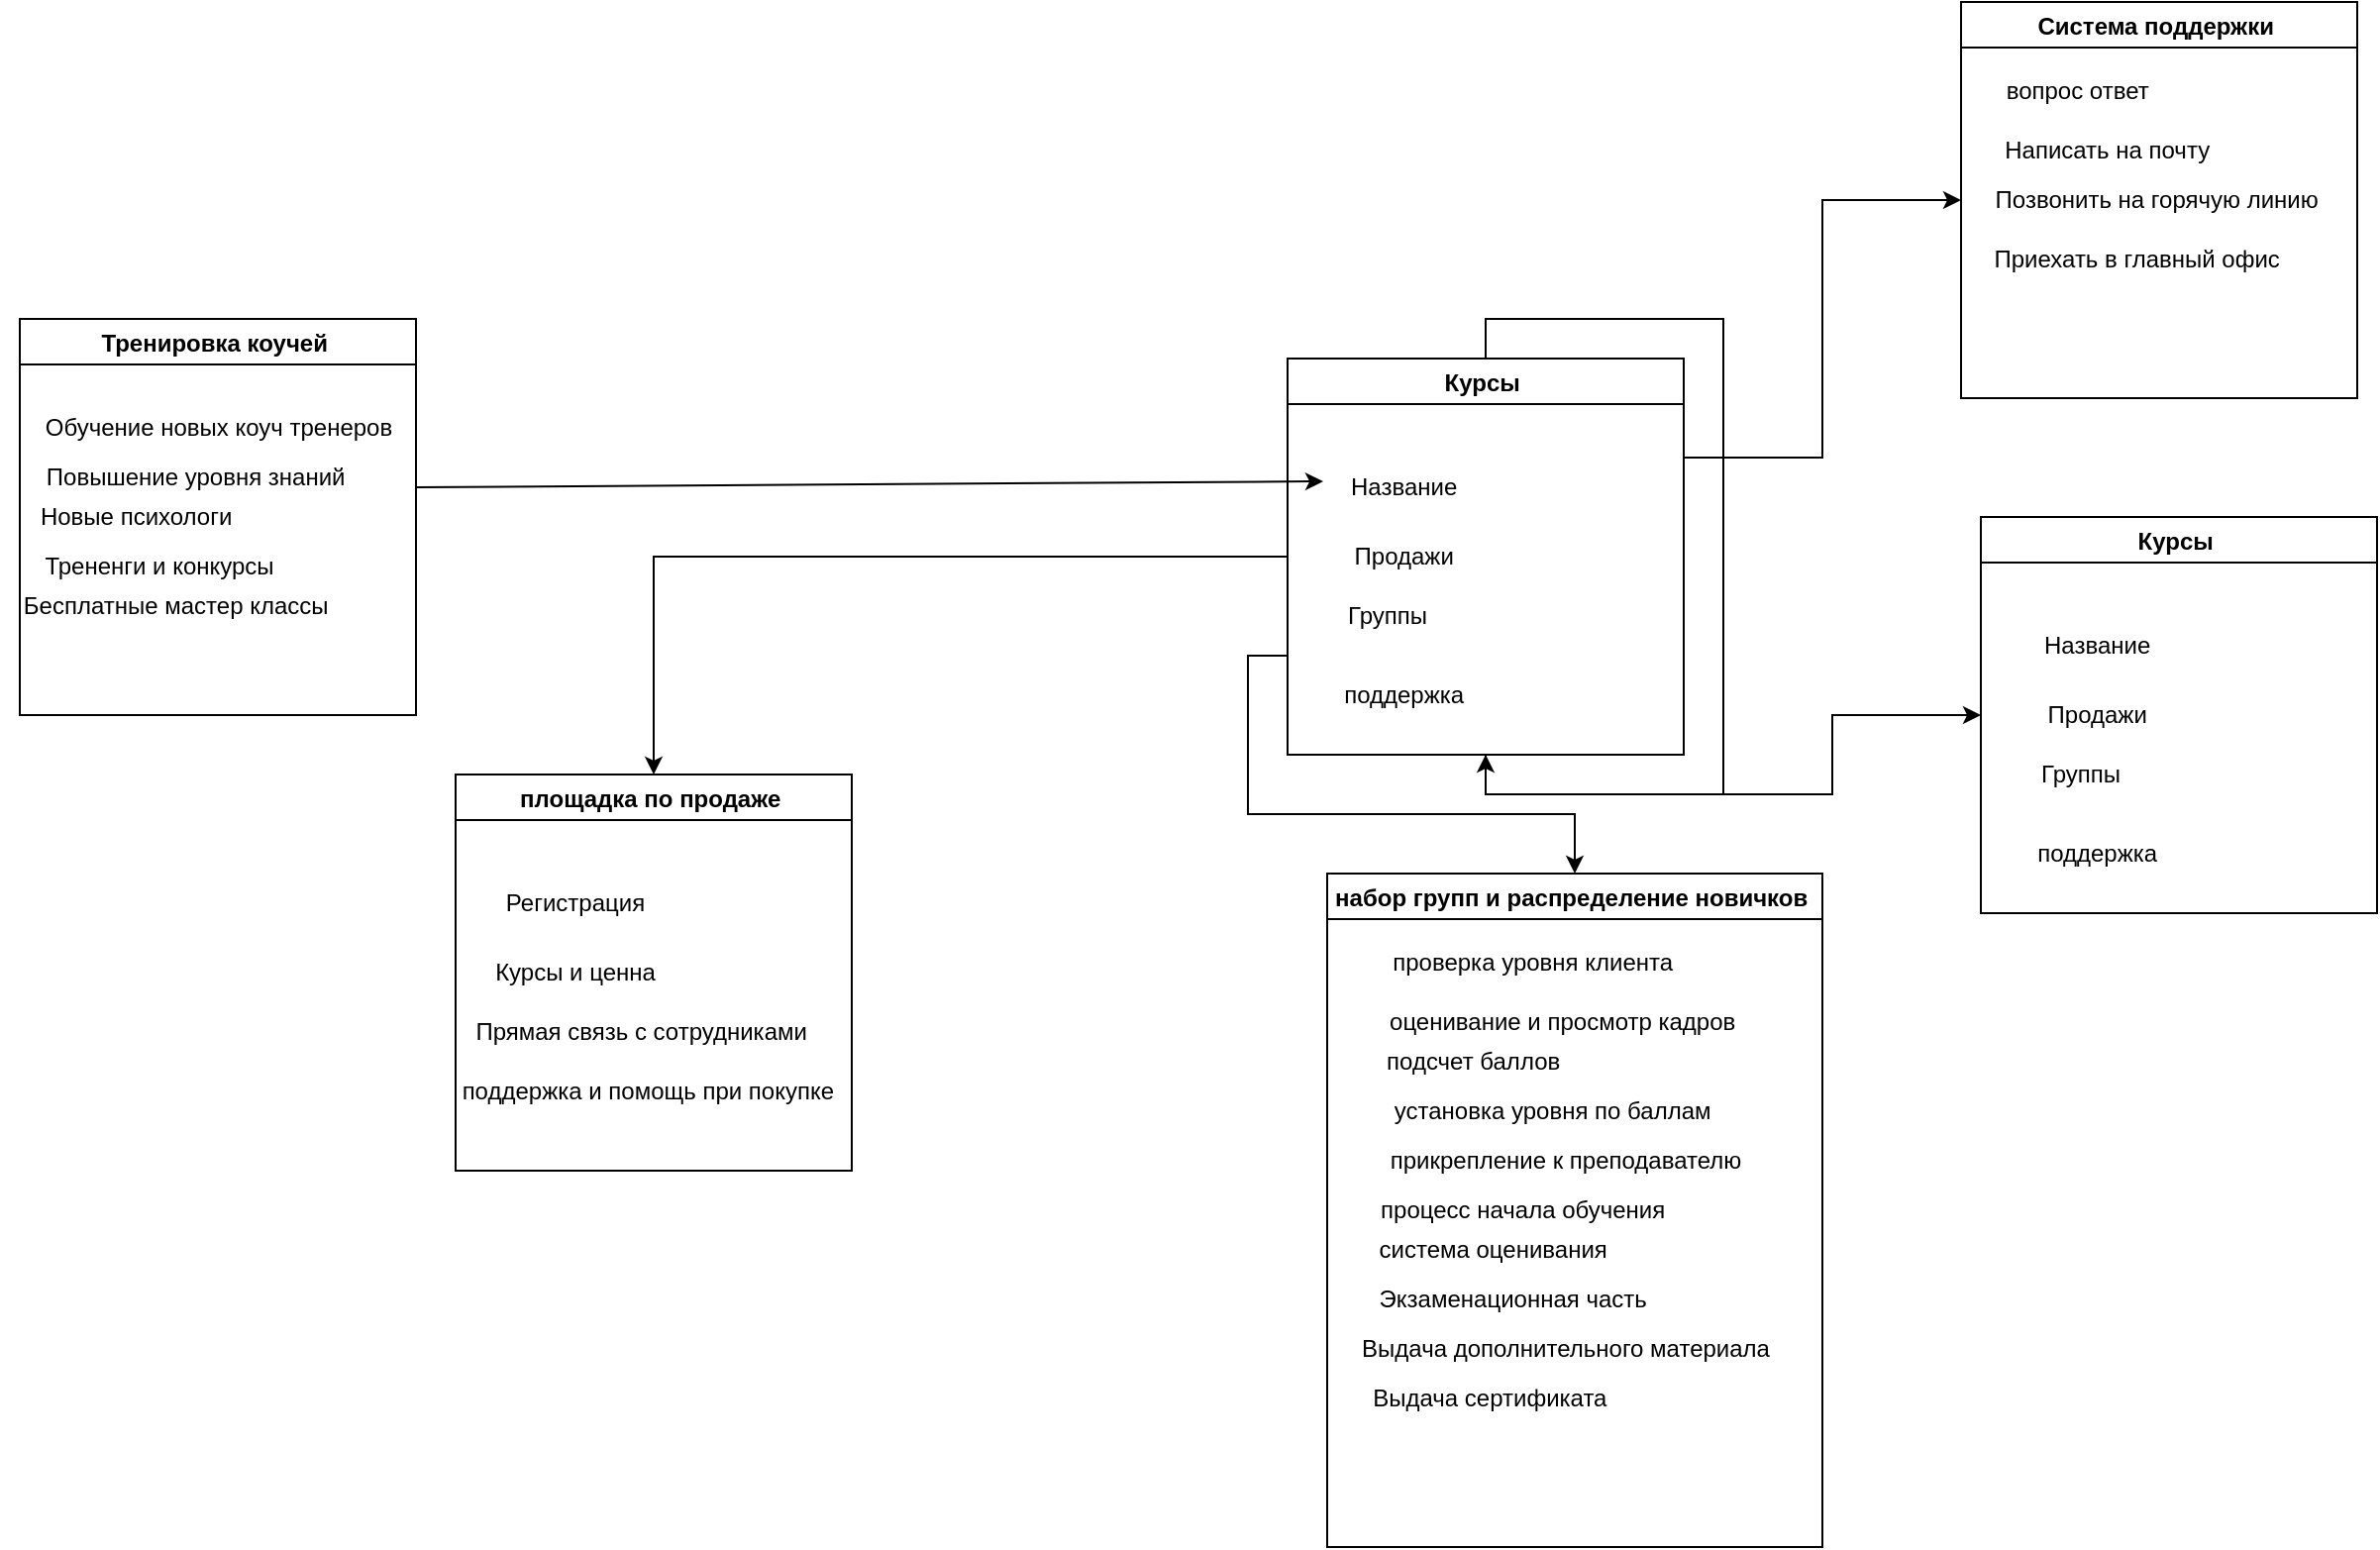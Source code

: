 <mxfile version="20.5.1" type="github">
  <diagram id="GGCkqb9-VZKLXiN2ZsAC" name="Страница 1">
    <mxGraphModel dx="2201" dy="789" grid="1" gridSize="10" guides="1" tooltips="1" connect="1" arrows="1" fold="1" page="1" pageScale="1" pageWidth="827" pageHeight="1169" math="0" shadow="0">
      <root>
        <mxCell id="0" />
        <mxCell id="1" parent="0" />
        <mxCell id="YOpsw5SN-aRoxDIqAuZM-21" style="edgeStyle=orthogonalEdgeStyle;rounded=0;orthogonalLoop=1;jettySize=auto;html=1;exitX=0;exitY=0.5;exitDx=0;exitDy=0;" edge="1" parent="1" source="YOpsw5SN-aRoxDIqAuZM-1" target="YOpsw5SN-aRoxDIqAuZM-16">
          <mxGeometry relative="1" as="geometry" />
        </mxCell>
        <mxCell id="YOpsw5SN-aRoxDIqAuZM-29" style="edgeStyle=orthogonalEdgeStyle;rounded=0;orthogonalLoop=1;jettySize=auto;html=1;exitX=0;exitY=0.75;exitDx=0;exitDy=0;" edge="1" parent="1" source="YOpsw5SN-aRoxDIqAuZM-1" target="YOpsw5SN-aRoxDIqAuZM-24">
          <mxGeometry relative="1" as="geometry" />
        </mxCell>
        <mxCell id="YOpsw5SN-aRoxDIqAuZM-35" style="edgeStyle=orthogonalEdgeStyle;rounded=0;orthogonalLoop=1;jettySize=auto;html=1;exitX=0.5;exitY=1;exitDx=0;exitDy=0;" edge="1" parent="1" source="YOpsw5SN-aRoxDIqAuZM-1" target="YOpsw5SN-aRoxDIqAuZM-30">
          <mxGeometry relative="1" as="geometry" />
        </mxCell>
        <mxCell id="YOpsw5SN-aRoxDIqAuZM-47" style="edgeStyle=orthogonalEdgeStyle;rounded=0;orthogonalLoop=1;jettySize=auto;html=1;exitX=1;exitY=0.25;exitDx=0;exitDy=0;" edge="1" parent="1" source="YOpsw5SN-aRoxDIqAuZM-1" target="YOpsw5SN-aRoxDIqAuZM-42">
          <mxGeometry relative="1" as="geometry" />
        </mxCell>
        <mxCell id="YOpsw5SN-aRoxDIqAuZM-1" value="Курсы " style="swimlane;rotation=0;strokeColor=#000000;" vertex="1" parent="1">
          <mxGeometry x="500" y="190" width="200" height="200" as="geometry" />
        </mxCell>
        <mxCell id="YOpsw5SN-aRoxDIqAuZM-3" value="Название&amp;nbsp;" style="text;html=1;align=center;verticalAlign=middle;resizable=0;points=[];autosize=1;strokeColor=none;fillColor=none;" vertex="1" parent="YOpsw5SN-aRoxDIqAuZM-1">
          <mxGeometry x="20" y="50" width="80" height="30" as="geometry" />
        </mxCell>
        <mxCell id="YOpsw5SN-aRoxDIqAuZM-4" value="Продажи&amp;nbsp;" style="text;html=1;align=center;verticalAlign=middle;resizable=0;points=[];autosize=1;strokeColor=none;fillColor=none;" vertex="1" parent="YOpsw5SN-aRoxDIqAuZM-1">
          <mxGeometry x="20" y="85" width="80" height="30" as="geometry" />
        </mxCell>
        <mxCell id="YOpsw5SN-aRoxDIqAuZM-5" value="Группы" style="text;html=1;align=center;verticalAlign=middle;resizable=0;points=[];autosize=1;strokeColor=none;fillColor=none;" vertex="1" parent="YOpsw5SN-aRoxDIqAuZM-1">
          <mxGeometry x="20" y="115" width="60" height="30" as="geometry" />
        </mxCell>
        <mxCell id="YOpsw5SN-aRoxDIqAuZM-6" value="поддержка&amp;nbsp;" style="text;html=1;align=center;verticalAlign=middle;resizable=0;points=[];autosize=1;strokeColor=none;fillColor=none;" vertex="1" parent="YOpsw5SN-aRoxDIqAuZM-1">
          <mxGeometry x="15" y="155" width="90" height="30" as="geometry" />
        </mxCell>
        <mxCell id="YOpsw5SN-aRoxDIqAuZM-2" style="edgeStyle=orthogonalEdgeStyle;rounded=0;orthogonalLoop=1;jettySize=auto;html=1;exitX=0.5;exitY=0;exitDx=0;exitDy=0;" edge="1" parent="1" source="YOpsw5SN-aRoxDIqAuZM-1" target="YOpsw5SN-aRoxDIqAuZM-1">
          <mxGeometry relative="1" as="geometry" />
        </mxCell>
        <mxCell id="YOpsw5SN-aRoxDIqAuZM-7" value="" style="endArrow=classic;html=1;rounded=0;entryX=-0.025;entryY=0.4;entryDx=0;entryDy=0;entryPerimeter=0;" edge="1" parent="1" target="YOpsw5SN-aRoxDIqAuZM-3">
          <mxGeometry width="50" height="50" relative="1" as="geometry">
            <mxPoint x="60" y="255" as="sourcePoint" />
            <mxPoint x="480" y="250" as="targetPoint" />
          </mxGeometry>
        </mxCell>
        <mxCell id="YOpsw5SN-aRoxDIqAuZM-10" value="Тренировка коучей " style="swimlane;strokeColor=#000000;" vertex="1" parent="1">
          <mxGeometry x="-140" y="170" width="200" height="200" as="geometry" />
        </mxCell>
        <mxCell id="YOpsw5SN-aRoxDIqAuZM-11" value="Обучение новых коуч тренеров" style="text;html=1;align=center;verticalAlign=middle;resizable=0;points=[];autosize=1;strokeColor=none;fillColor=none;" vertex="1" parent="YOpsw5SN-aRoxDIqAuZM-10">
          <mxGeometry y="40" width="200" height="30" as="geometry" />
        </mxCell>
        <mxCell id="YOpsw5SN-aRoxDIqAuZM-12" value="Повышение уровня знаний&amp;nbsp;" style="text;html=1;align=center;verticalAlign=middle;resizable=0;points=[];autosize=1;strokeColor=none;fillColor=none;" vertex="1" parent="YOpsw5SN-aRoxDIqAuZM-10">
          <mxGeometry y="65" width="180" height="30" as="geometry" />
        </mxCell>
        <mxCell id="YOpsw5SN-aRoxDIqAuZM-13" value="Новые психологи&amp;nbsp;" style="text;html=1;align=center;verticalAlign=middle;resizable=0;points=[];autosize=1;strokeColor=none;fillColor=none;" vertex="1" parent="YOpsw5SN-aRoxDIqAuZM-10">
          <mxGeometry y="85" width="120" height="30" as="geometry" />
        </mxCell>
        <mxCell id="YOpsw5SN-aRoxDIqAuZM-14" value="Трененги и конкурсы" style="text;html=1;align=center;verticalAlign=middle;resizable=0;points=[];autosize=1;strokeColor=none;fillColor=none;" vertex="1" parent="YOpsw5SN-aRoxDIqAuZM-10">
          <mxGeometry y="110" width="140" height="30" as="geometry" />
        </mxCell>
        <mxCell id="YOpsw5SN-aRoxDIqAuZM-15" value="Бесплатные мастер классы&amp;nbsp;" style="text;html=1;align=center;verticalAlign=middle;resizable=0;points=[];autosize=1;strokeColor=none;fillColor=none;" vertex="1" parent="YOpsw5SN-aRoxDIqAuZM-10">
          <mxGeometry x="-10" y="130" width="180" height="30" as="geometry" />
        </mxCell>
        <mxCell id="YOpsw5SN-aRoxDIqAuZM-16" value="площадка по продаже " style="swimlane;rotation=0;strokeColor=#000000;startSize=23;" vertex="1" parent="1">
          <mxGeometry x="80" y="400" width="200" height="200" as="geometry" />
        </mxCell>
        <mxCell id="YOpsw5SN-aRoxDIqAuZM-17" value="Регистрация" style="text;html=1;align=center;verticalAlign=middle;resizable=0;points=[];autosize=1;strokeColor=none;fillColor=none;" vertex="1" parent="YOpsw5SN-aRoxDIqAuZM-16">
          <mxGeometry x="15" y="50" width="90" height="30" as="geometry" />
        </mxCell>
        <mxCell id="YOpsw5SN-aRoxDIqAuZM-18" value="Курсы и ценна" style="text;html=1;align=center;verticalAlign=middle;resizable=0;points=[];autosize=1;strokeColor=none;fillColor=none;" vertex="1" parent="YOpsw5SN-aRoxDIqAuZM-16">
          <mxGeometry x="10" y="85" width="100" height="30" as="geometry" />
        </mxCell>
        <mxCell id="YOpsw5SN-aRoxDIqAuZM-19" value="Прямая связь с сотрудниками&amp;nbsp;" style="text;html=1;align=center;verticalAlign=middle;resizable=0;points=[];autosize=1;strokeColor=none;fillColor=none;" vertex="1" parent="YOpsw5SN-aRoxDIqAuZM-16">
          <mxGeometry y="115" width="190" height="30" as="geometry" />
        </mxCell>
        <mxCell id="YOpsw5SN-aRoxDIqAuZM-20" value="поддержка и помощь при покупке&amp;nbsp;&amp;nbsp;" style="text;html=1;align=center;verticalAlign=middle;resizable=0;points=[];autosize=1;strokeColor=none;fillColor=none;" vertex="1" parent="YOpsw5SN-aRoxDIqAuZM-16">
          <mxGeometry x="-10" y="145" width="220" height="30" as="geometry" />
        </mxCell>
        <mxCell id="YOpsw5SN-aRoxDIqAuZM-24" value="набор групп и распределение новичков " style="swimlane;rotation=0;strokeColor=#000000;" vertex="1" parent="1">
          <mxGeometry x="520" y="450" width="250" height="340" as="geometry" />
        </mxCell>
        <mxCell id="YOpsw5SN-aRoxDIqAuZM-25" value="проверка уровня клиента&amp;nbsp;" style="text;html=1;align=center;verticalAlign=middle;resizable=0;points=[];autosize=1;strokeColor=none;fillColor=none;" vertex="1" parent="YOpsw5SN-aRoxDIqAuZM-24">
          <mxGeometry x="20" y="30" width="170" height="30" as="geometry" />
        </mxCell>
        <mxCell id="YOpsw5SN-aRoxDIqAuZM-26" value="оценивание и просмотр кадров&amp;nbsp;" style="text;html=1;align=center;verticalAlign=middle;resizable=0;points=[];autosize=1;strokeColor=none;fillColor=none;" vertex="1" parent="YOpsw5SN-aRoxDIqAuZM-24">
          <mxGeometry x="20" y="60" width="200" height="30" as="geometry" />
        </mxCell>
        <mxCell id="YOpsw5SN-aRoxDIqAuZM-27" value="подсчет баллов&amp;nbsp;" style="text;html=1;align=center;verticalAlign=middle;resizable=0;points=[];autosize=1;strokeColor=none;fillColor=none;" vertex="1" parent="YOpsw5SN-aRoxDIqAuZM-24">
          <mxGeometry x="20" y="80" width="110" height="30" as="geometry" />
        </mxCell>
        <mxCell id="YOpsw5SN-aRoxDIqAuZM-28" value="установка уровня по баллам&amp;nbsp;" style="text;html=1;align=center;verticalAlign=middle;resizable=0;points=[];autosize=1;strokeColor=none;fillColor=none;" vertex="1" parent="YOpsw5SN-aRoxDIqAuZM-24">
          <mxGeometry x="20" y="105" width="190" height="30" as="geometry" />
        </mxCell>
        <mxCell id="YOpsw5SN-aRoxDIqAuZM-36" value="прикрепление к преподавателю" style="text;html=1;align=center;verticalAlign=middle;resizable=0;points=[];autosize=1;strokeColor=none;fillColor=none;" vertex="1" parent="YOpsw5SN-aRoxDIqAuZM-24">
          <mxGeometry x="20" y="130" width="200" height="30" as="geometry" />
        </mxCell>
        <mxCell id="YOpsw5SN-aRoxDIqAuZM-37" value="процесс начала обучения&amp;nbsp;" style="text;html=1;align=center;verticalAlign=middle;resizable=0;points=[];autosize=1;strokeColor=none;fillColor=none;" vertex="1" parent="YOpsw5SN-aRoxDIqAuZM-24">
          <mxGeometry x="15" y="155" width="170" height="30" as="geometry" />
        </mxCell>
        <mxCell id="YOpsw5SN-aRoxDIqAuZM-38" value="система оценивания&amp;nbsp;" style="text;html=1;align=center;verticalAlign=middle;resizable=0;points=[];autosize=1;strokeColor=none;fillColor=none;" vertex="1" parent="YOpsw5SN-aRoxDIqAuZM-24">
          <mxGeometry x="15" y="175" width="140" height="30" as="geometry" />
        </mxCell>
        <mxCell id="YOpsw5SN-aRoxDIqAuZM-39" value="Экзаменационная часть&amp;nbsp;" style="text;html=1;align=center;verticalAlign=middle;resizable=0;points=[];autosize=1;strokeColor=none;fillColor=none;" vertex="1" parent="YOpsw5SN-aRoxDIqAuZM-24">
          <mxGeometry x="15" y="200" width="160" height="30" as="geometry" />
        </mxCell>
        <mxCell id="YOpsw5SN-aRoxDIqAuZM-40" value="Выдача дополнительного материала" style="text;html=1;align=center;verticalAlign=middle;resizable=0;points=[];autosize=1;strokeColor=none;fillColor=none;" vertex="1" parent="YOpsw5SN-aRoxDIqAuZM-24">
          <mxGeometry x="5" y="225" width="230" height="30" as="geometry" />
        </mxCell>
        <mxCell id="YOpsw5SN-aRoxDIqAuZM-41" value="Выдача сертификата&amp;nbsp;&amp;nbsp;" style="text;html=1;align=center;verticalAlign=middle;resizable=0;points=[];autosize=1;strokeColor=none;fillColor=none;" vertex="1" parent="YOpsw5SN-aRoxDIqAuZM-24">
          <mxGeometry x="10" y="250" width="150" height="30" as="geometry" />
        </mxCell>
        <mxCell id="YOpsw5SN-aRoxDIqAuZM-30" value="Курсы " style="swimlane;rotation=0;strokeColor=#000000;" vertex="1" parent="1">
          <mxGeometry x="850" y="270" width="200" height="200" as="geometry" />
        </mxCell>
        <mxCell id="YOpsw5SN-aRoxDIqAuZM-31" value="Название&amp;nbsp;" style="text;html=1;align=center;verticalAlign=middle;resizable=0;points=[];autosize=1;strokeColor=none;fillColor=none;" vertex="1" parent="YOpsw5SN-aRoxDIqAuZM-30">
          <mxGeometry x="20" y="50" width="80" height="30" as="geometry" />
        </mxCell>
        <mxCell id="YOpsw5SN-aRoxDIqAuZM-32" value="Продажи&amp;nbsp;" style="text;html=1;align=center;verticalAlign=middle;resizable=0;points=[];autosize=1;strokeColor=none;fillColor=none;" vertex="1" parent="YOpsw5SN-aRoxDIqAuZM-30">
          <mxGeometry x="20" y="85" width="80" height="30" as="geometry" />
        </mxCell>
        <mxCell id="YOpsw5SN-aRoxDIqAuZM-33" value="Группы" style="text;html=1;align=center;verticalAlign=middle;resizable=0;points=[];autosize=1;strokeColor=none;fillColor=none;" vertex="1" parent="YOpsw5SN-aRoxDIqAuZM-30">
          <mxGeometry x="20" y="115" width="60" height="30" as="geometry" />
        </mxCell>
        <mxCell id="YOpsw5SN-aRoxDIqAuZM-34" value="поддержка&amp;nbsp;" style="text;html=1;align=center;verticalAlign=middle;resizable=0;points=[];autosize=1;strokeColor=none;fillColor=none;" vertex="1" parent="YOpsw5SN-aRoxDIqAuZM-30">
          <mxGeometry x="15" y="155" width="90" height="30" as="geometry" />
        </mxCell>
        <mxCell id="YOpsw5SN-aRoxDIqAuZM-42" value="Система поддержки " style="swimlane;rotation=0;strokeColor=#000000;startSize=23;" vertex="1" parent="1">
          <mxGeometry x="840" y="10" width="200" height="200" as="geometry" />
        </mxCell>
        <mxCell id="YOpsw5SN-aRoxDIqAuZM-43" value="вопрос ответ&amp;nbsp;" style="text;html=1;align=center;verticalAlign=middle;resizable=0;points=[];autosize=1;strokeColor=none;fillColor=none;" vertex="1" parent="YOpsw5SN-aRoxDIqAuZM-42">
          <mxGeometry x="10" y="30" width="100" height="30" as="geometry" />
        </mxCell>
        <mxCell id="YOpsw5SN-aRoxDIqAuZM-44" value="Написать на почту&amp;nbsp;" style="text;html=1;align=center;verticalAlign=middle;resizable=0;points=[];autosize=1;strokeColor=none;fillColor=none;" vertex="1" parent="YOpsw5SN-aRoxDIqAuZM-42">
          <mxGeometry x="10" y="60" width="130" height="30" as="geometry" />
        </mxCell>
        <mxCell id="YOpsw5SN-aRoxDIqAuZM-45" value="Позвонить на горячую линию&amp;nbsp;" style="text;html=1;align=center;verticalAlign=middle;resizable=0;points=[];autosize=1;strokeColor=none;fillColor=none;" vertex="1" parent="YOpsw5SN-aRoxDIqAuZM-42">
          <mxGeometry x="5" y="85" width="190" height="30" as="geometry" />
        </mxCell>
        <mxCell id="YOpsw5SN-aRoxDIqAuZM-46" value="Приехать в главный офис&amp;nbsp;" style="text;html=1;align=center;verticalAlign=middle;resizable=0;points=[];autosize=1;strokeColor=none;fillColor=none;" vertex="1" parent="YOpsw5SN-aRoxDIqAuZM-42">
          <mxGeometry x="5" y="115" width="170" height="30" as="geometry" />
        </mxCell>
      </root>
    </mxGraphModel>
  </diagram>
</mxfile>
